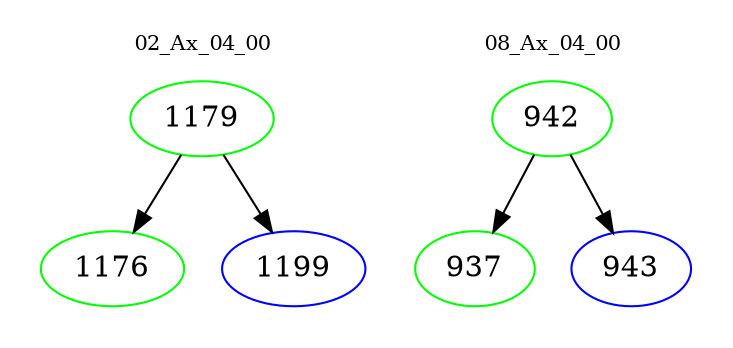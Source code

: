 digraph{
subgraph cluster_0 {
color = white
label = "02_Ax_04_00";
fontsize=10;
T0_1179 [label="1179", color="green"]
T0_1179 -> T0_1176 [color="black"]
T0_1176 [label="1176", color="green"]
T0_1179 -> T0_1199 [color="black"]
T0_1199 [label="1199", color="blue"]
}
subgraph cluster_1 {
color = white
label = "08_Ax_04_00";
fontsize=10;
T1_942 [label="942", color="green"]
T1_942 -> T1_937 [color="black"]
T1_937 [label="937", color="green"]
T1_942 -> T1_943 [color="black"]
T1_943 [label="943", color="blue"]
}
}
